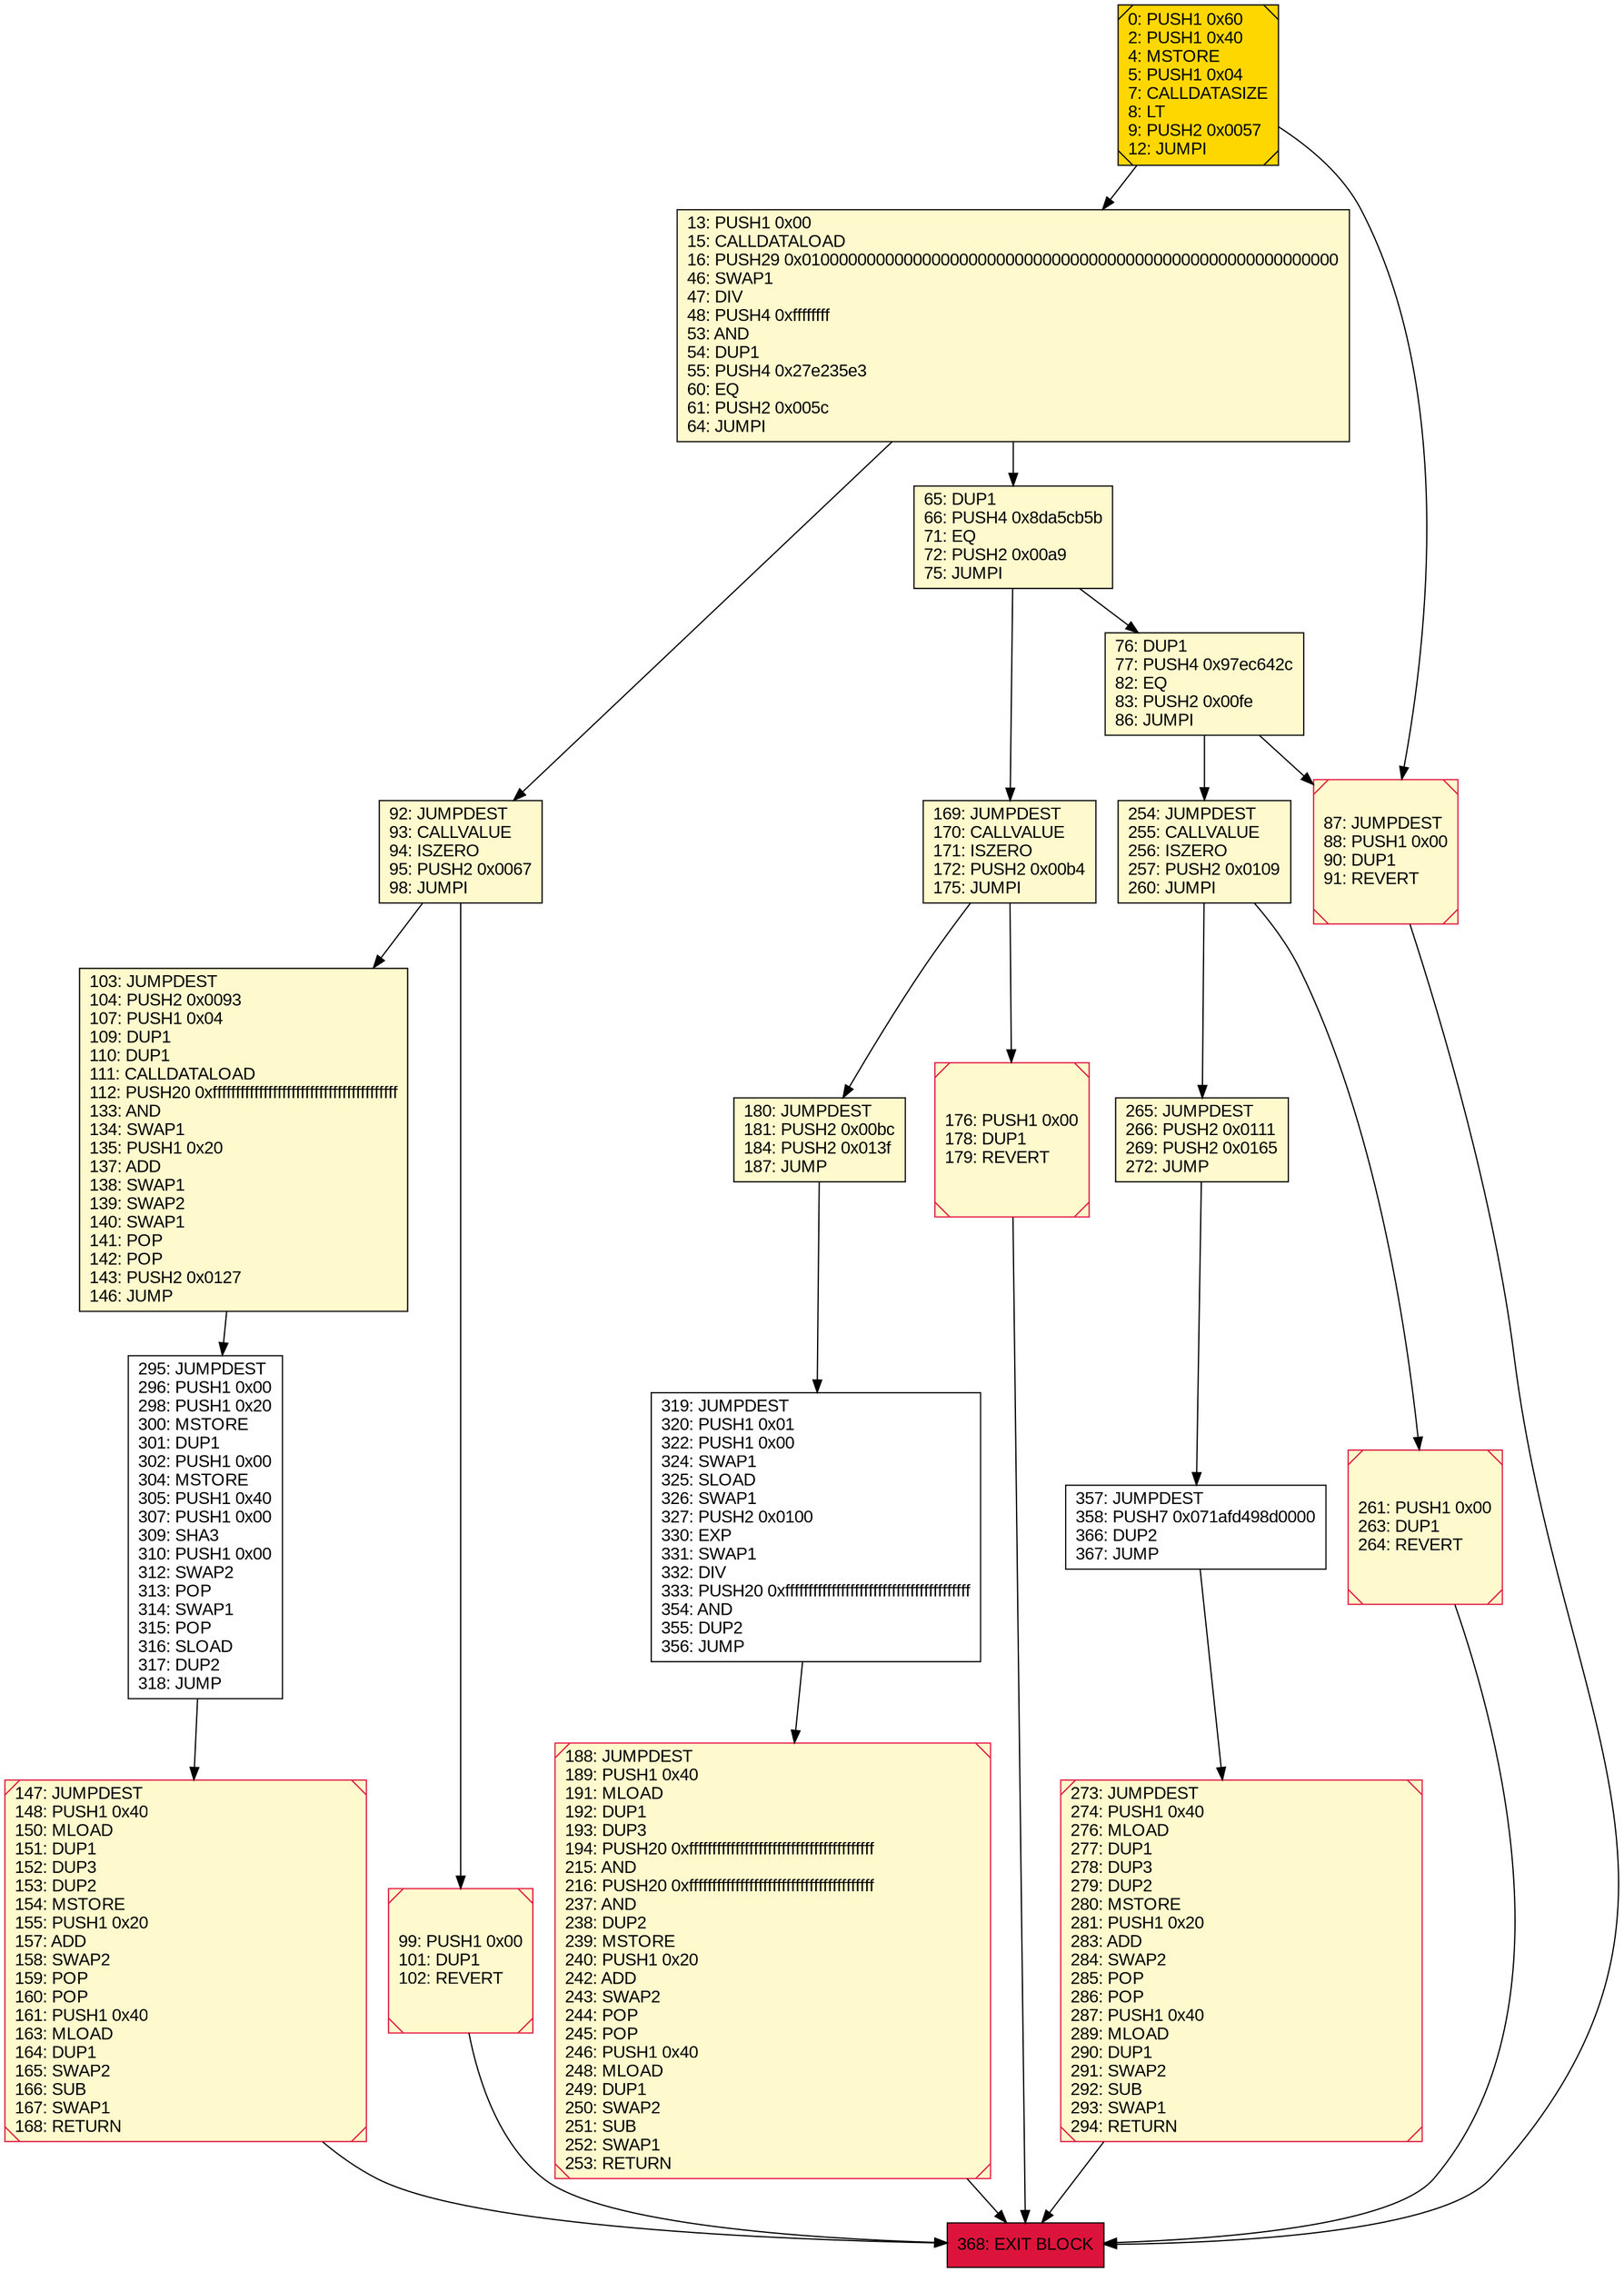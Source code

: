 digraph G {
bgcolor=transparent rankdir=UD;
node [shape=box style=filled color=black fillcolor=white fontname=arial fontcolor=black];
254 [label="254: JUMPDEST\l255: CALLVALUE\l256: ISZERO\l257: PUSH2 0x0109\l260: JUMPI\l" fillcolor=lemonchiffon ];
147 [label="147: JUMPDEST\l148: PUSH1 0x40\l150: MLOAD\l151: DUP1\l152: DUP3\l153: DUP2\l154: MSTORE\l155: PUSH1 0x20\l157: ADD\l158: SWAP2\l159: POP\l160: POP\l161: PUSH1 0x40\l163: MLOAD\l164: DUP1\l165: SWAP2\l166: SUB\l167: SWAP1\l168: RETURN\l" fillcolor=lemonchiffon shape=Msquare color=crimson ];
65 [label="65: DUP1\l66: PUSH4 0x8da5cb5b\l71: EQ\l72: PUSH2 0x00a9\l75: JUMPI\l" fillcolor=lemonchiffon ];
99 [label="99: PUSH1 0x00\l101: DUP1\l102: REVERT\l" fillcolor=lemonchiffon shape=Msquare color=crimson ];
273 [label="273: JUMPDEST\l274: PUSH1 0x40\l276: MLOAD\l277: DUP1\l278: DUP3\l279: DUP2\l280: MSTORE\l281: PUSH1 0x20\l283: ADD\l284: SWAP2\l285: POP\l286: POP\l287: PUSH1 0x40\l289: MLOAD\l290: DUP1\l291: SWAP2\l292: SUB\l293: SWAP1\l294: RETURN\l" fillcolor=lemonchiffon shape=Msquare color=crimson ];
76 [label="76: DUP1\l77: PUSH4 0x97ec642c\l82: EQ\l83: PUSH2 0x00fe\l86: JUMPI\l" fillcolor=lemonchiffon ];
319 [label="319: JUMPDEST\l320: PUSH1 0x01\l322: PUSH1 0x00\l324: SWAP1\l325: SLOAD\l326: SWAP1\l327: PUSH2 0x0100\l330: EXP\l331: SWAP1\l332: DIV\l333: PUSH20 0xffffffffffffffffffffffffffffffffffffffff\l354: AND\l355: DUP2\l356: JUMP\l" ];
261 [label="261: PUSH1 0x00\l263: DUP1\l264: REVERT\l" fillcolor=lemonchiffon shape=Msquare color=crimson ];
13 [label="13: PUSH1 0x00\l15: CALLDATALOAD\l16: PUSH29 0x0100000000000000000000000000000000000000000000000000000000\l46: SWAP1\l47: DIV\l48: PUSH4 0xffffffff\l53: AND\l54: DUP1\l55: PUSH4 0x27e235e3\l60: EQ\l61: PUSH2 0x005c\l64: JUMPI\l" fillcolor=lemonchiffon ];
188 [label="188: JUMPDEST\l189: PUSH1 0x40\l191: MLOAD\l192: DUP1\l193: DUP3\l194: PUSH20 0xffffffffffffffffffffffffffffffffffffffff\l215: AND\l216: PUSH20 0xffffffffffffffffffffffffffffffffffffffff\l237: AND\l238: DUP2\l239: MSTORE\l240: PUSH1 0x20\l242: ADD\l243: SWAP2\l244: POP\l245: POP\l246: PUSH1 0x40\l248: MLOAD\l249: DUP1\l250: SWAP2\l251: SUB\l252: SWAP1\l253: RETURN\l" fillcolor=lemonchiffon shape=Msquare color=crimson ];
92 [label="92: JUMPDEST\l93: CALLVALUE\l94: ISZERO\l95: PUSH2 0x0067\l98: JUMPI\l" fillcolor=lemonchiffon ];
368 [label="368: EXIT BLOCK\l" fillcolor=crimson ];
176 [label="176: PUSH1 0x00\l178: DUP1\l179: REVERT\l" fillcolor=lemonchiffon shape=Msquare color=crimson ];
87 [label="87: JUMPDEST\l88: PUSH1 0x00\l90: DUP1\l91: REVERT\l" fillcolor=lemonchiffon shape=Msquare color=crimson ];
0 [label="0: PUSH1 0x60\l2: PUSH1 0x40\l4: MSTORE\l5: PUSH1 0x04\l7: CALLDATASIZE\l8: LT\l9: PUSH2 0x0057\l12: JUMPI\l" fillcolor=lemonchiffon shape=Msquare fillcolor=gold ];
357 [label="357: JUMPDEST\l358: PUSH7 0x071afd498d0000\l366: DUP2\l367: JUMP\l" ];
169 [label="169: JUMPDEST\l170: CALLVALUE\l171: ISZERO\l172: PUSH2 0x00b4\l175: JUMPI\l" fillcolor=lemonchiffon ];
103 [label="103: JUMPDEST\l104: PUSH2 0x0093\l107: PUSH1 0x04\l109: DUP1\l110: DUP1\l111: CALLDATALOAD\l112: PUSH20 0xffffffffffffffffffffffffffffffffffffffff\l133: AND\l134: SWAP1\l135: PUSH1 0x20\l137: ADD\l138: SWAP1\l139: SWAP2\l140: SWAP1\l141: POP\l142: POP\l143: PUSH2 0x0127\l146: JUMP\l" fillcolor=lemonchiffon ];
180 [label="180: JUMPDEST\l181: PUSH2 0x00bc\l184: PUSH2 0x013f\l187: JUMP\l" fillcolor=lemonchiffon ];
295 [label="295: JUMPDEST\l296: PUSH1 0x00\l298: PUSH1 0x20\l300: MSTORE\l301: DUP1\l302: PUSH1 0x00\l304: MSTORE\l305: PUSH1 0x40\l307: PUSH1 0x00\l309: SHA3\l310: PUSH1 0x00\l312: SWAP2\l313: POP\l314: SWAP1\l315: POP\l316: SLOAD\l317: DUP2\l318: JUMP\l" ];
265 [label="265: JUMPDEST\l266: PUSH2 0x0111\l269: PUSH2 0x0165\l272: JUMP\l" fillcolor=lemonchiffon ];
169 -> 180;
76 -> 254;
103 -> 295;
254 -> 261;
92 -> 103;
169 -> 176;
265 -> 357;
319 -> 188;
13 -> 65;
147 -> 368;
273 -> 368;
261 -> 368;
65 -> 169;
295 -> 147;
188 -> 368;
0 -> 87;
65 -> 76;
176 -> 368;
87 -> 368;
76 -> 87;
92 -> 99;
99 -> 368;
357 -> 273;
180 -> 319;
0 -> 13;
254 -> 265;
13 -> 92;
}